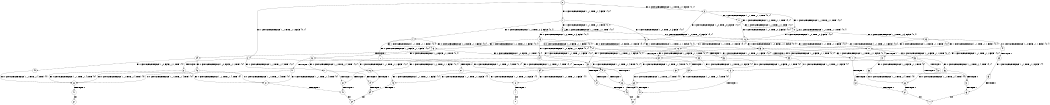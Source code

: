 digraph BCG {
size = "7, 10.5";
center = TRUE;
node [shape = circle];
0 [peripheries = 2];
0 -> 1 [label = "EX !0 !ATOMIC_EXCH_BRANCH (1, +1, TRUE, +1, 4, FALSE) !{0, 1}"];
0 -> 2 [label = "EX !1 !ATOMIC_EXCH_BRANCH (1, +1, TRUE, +1, 1, FALSE) !{0, 1}"];
0 -> 3 [label = "EX !0 !ATOMIC_EXCH_BRANCH (1, +1, TRUE, +1, 4, FALSE) !{0, 1}"];
1 -> 4 [label = "EX !0 !ATOMIC_EXCH_BRANCH (1, +0, TRUE, +0, 3, FALSE) !{0, 1}"];
1 -> 5 [label = "EX !1 !ATOMIC_EXCH_BRANCH (1, +1, TRUE, +1, 1, TRUE) !{0, 1}"];
1 -> 6 [label = "EX !0 !ATOMIC_EXCH_BRANCH (1, +0, TRUE, +0, 3, FALSE) !{0, 1}"];
2 -> 7 [label = "EX !0 !ATOMIC_EXCH_BRANCH (1, +1, TRUE, +1, 4, TRUE) !{0, 1}"];
2 -> 8 [label = "TERMINATE !1"];
2 -> 9 [label = "EX !0 !ATOMIC_EXCH_BRANCH (1, +1, TRUE, +1, 4, TRUE) !{0, 1}"];
3 -> 10 [label = "EX !1 !ATOMIC_EXCH_BRANCH (1, +1, TRUE, +1, 1, TRUE) !{0, 1}"];
3 -> 6 [label = "EX !0 !ATOMIC_EXCH_BRANCH (1, +0, TRUE, +0, 3, FALSE) !{0, 1}"];
3 -> 11 [label = "EX !1 !ATOMIC_EXCH_BRANCH (1, +1, TRUE, +1, 1, TRUE) !{0, 1}"];
4 -> 12 [label = "EX !0 !ATOMIC_EXCH_BRANCH (1, +0, FALSE, +1, 1, FALSE) !{0, 1}"];
4 -> 13 [label = "EX !1 !ATOMIC_EXCH_BRANCH (1, +1, TRUE, +1, 1, FALSE) !{0, 1}"];
4 -> 14 [label = "EX !0 !ATOMIC_EXCH_BRANCH (1, +0, FALSE, +1, 1, FALSE) !{0, 1}"];
5 -> 15 [label = "EX !0 !ATOMIC_EXCH_BRANCH (1, +0, TRUE, +0, 3, FALSE) !{0, 1}"];
5 -> 5 [label = "EX !1 !ATOMIC_EXCH_BRANCH (1, +1, TRUE, +1, 1, TRUE) !{0, 1}"];
5 -> 16 [label = "EX !0 !ATOMIC_EXCH_BRANCH (1, +0, TRUE, +0, 3, FALSE) !{0, 1}"];
6 -> 17 [label = "EX !1 !ATOMIC_EXCH_BRANCH (1, +1, TRUE, +1, 1, FALSE) !{0, 1}"];
6 -> 14 [label = "EX !0 !ATOMIC_EXCH_BRANCH (1, +0, FALSE, +1, 1, FALSE) !{0, 1}"];
6 -> 18 [label = "EX !1 !ATOMIC_EXCH_BRANCH (1, +1, TRUE, +1, 1, FALSE) !{0, 1}"];
7 -> 19 [label = "TERMINATE !0"];
7 -> 20 [label = "TERMINATE !1"];
8 -> 21 [label = "EX !0 !ATOMIC_EXCH_BRANCH (1, +1, TRUE, +1, 4, TRUE) !{0}"];
8 -> 22 [label = "EX !0 !ATOMIC_EXCH_BRANCH (1, +1, TRUE, +1, 4, TRUE) !{0}"];
9 -> 23 [label = "TERMINATE !0"];
9 -> 24 [label = "TERMINATE !1"];
10 -> 25 [label = "EX !0 !ATOMIC_EXCH_BRANCH (1, +0, TRUE, +0, 3, FALSE) !{0, 1}"];
10 -> 10 [label = "EX !1 !ATOMIC_EXCH_BRANCH (1, +1, TRUE, +1, 1, TRUE) !{0, 1}"];
10 -> 16 [label = "EX !0 !ATOMIC_EXCH_BRANCH (1, +0, TRUE, +0, 3, FALSE) !{0, 1}"];
11 -> 10 [label = "EX !1 !ATOMIC_EXCH_BRANCH (1, +1, TRUE, +1, 1, TRUE) !{0, 1}"];
11 -> 16 [label = "EX !0 !ATOMIC_EXCH_BRANCH (1, +0, TRUE, +0, 3, FALSE) !{0, 1}"];
11 -> 11 [label = "EX !1 !ATOMIC_EXCH_BRANCH (1, +1, TRUE, +1, 1, TRUE) !{0, 1}"];
12 -> 26 [label = "EX !1 !ATOMIC_EXCH_BRANCH (1, +1, TRUE, +1, 1, FALSE) !{0, 1}"];
12 -> 27 [label = "TERMINATE !0"];
13 -> 28 [label = "EX !0 !ATOMIC_EXCH_BRANCH (1, +0, FALSE, +1, 1, TRUE) !{0, 1}"];
13 -> 29 [label = "TERMINATE !1"];
13 -> 30 [label = "EX !0 !ATOMIC_EXCH_BRANCH (1, +0, FALSE, +1, 1, TRUE) !{0, 1}"];
14 -> 31 [label = "EX !1 !ATOMIC_EXCH_BRANCH (1, +1, TRUE, +1, 1, FALSE) !{0, 1}"];
14 -> 32 [label = "EX !1 !ATOMIC_EXCH_BRANCH (1, +1, TRUE, +1, 1, FALSE) !{0, 1}"];
14 -> 33 [label = "TERMINATE !0"];
15 -> 34 [label = "EX !0 !ATOMIC_EXCH_BRANCH (1, +0, FALSE, +1, 1, FALSE) !{0, 1}"];
15 -> 13 [label = "EX !1 !ATOMIC_EXCH_BRANCH (1, +1, TRUE, +1, 1, FALSE) !{0, 1}"];
15 -> 35 [label = "EX !0 !ATOMIC_EXCH_BRANCH (1, +0, FALSE, +1, 1, FALSE) !{0, 1}"];
16 -> 17 [label = "EX !1 !ATOMIC_EXCH_BRANCH (1, +1, TRUE, +1, 1, FALSE) !{0, 1}"];
16 -> 35 [label = "EX !0 !ATOMIC_EXCH_BRANCH (1, +0, FALSE, +1, 1, FALSE) !{0, 1}"];
16 -> 18 [label = "EX !1 !ATOMIC_EXCH_BRANCH (1, +1, TRUE, +1, 1, FALSE) !{0, 1}"];
17 -> 36 [label = "EX !0 !ATOMIC_EXCH_BRANCH (1, +0, FALSE, +1, 1, TRUE) !{0, 1}"];
17 -> 37 [label = "TERMINATE !1"];
17 -> 30 [label = "EX !0 !ATOMIC_EXCH_BRANCH (1, +0, FALSE, +1, 1, TRUE) !{0, 1}"];
18 -> 30 [label = "EX !0 !ATOMIC_EXCH_BRANCH (1, +0, FALSE, +1, 1, TRUE) !{0, 1}"];
18 -> 38 [label = "TERMINATE !1"];
19 -> 39 [label = "TERMINATE !1"];
20 -> 40 [label = "TERMINATE !0"];
21 -> 40 [label = "TERMINATE !0"];
22 -> 41 [label = "TERMINATE !0"];
23 -> 42 [label = "TERMINATE !1"];
24 -> 43 [label = "TERMINATE !0"];
25 -> 44 [label = "EX !0 !ATOMIC_EXCH_BRANCH (1, +0, FALSE, +1, 1, FALSE) !{0, 1}"];
25 -> 17 [label = "EX !1 !ATOMIC_EXCH_BRANCH (1, +1, TRUE, +1, 1, FALSE) !{0, 1}"];
25 -> 35 [label = "EX !0 !ATOMIC_EXCH_BRANCH (1, +0, FALSE, +1, 1, FALSE) !{0, 1}"];
26 -> 19 [label = "TERMINATE !0"];
26 -> 20 [label = "TERMINATE !1"];
27 -> 45 [label = "EX !1 !ATOMIC_EXCH_BRANCH (1, +1, TRUE, +1, 1, FALSE) !{1}"];
27 -> 46 [label = "EX !1 !ATOMIC_EXCH_BRANCH (1, +1, TRUE, +1, 1, FALSE) !{1}"];
28 -> 7 [label = "EX !0 !ATOMIC_EXCH_BRANCH (1, +1, TRUE, +1, 4, TRUE) !{0, 1}"];
28 -> 47 [label = "TERMINATE !1"];
28 -> 9 [label = "EX !0 !ATOMIC_EXCH_BRANCH (1, +1, TRUE, +1, 4, TRUE) !{0, 1}"];
29 -> 48 [label = "EX !0 !ATOMIC_EXCH_BRANCH (1, +0, FALSE, +1, 1, TRUE) !{0}"];
29 -> 49 [label = "EX !0 !ATOMIC_EXCH_BRANCH (1, +0, FALSE, +1, 1, TRUE) !{0}"];
30 -> 9 [label = "EX !0 !ATOMIC_EXCH_BRANCH (1, +1, TRUE, +1, 4, TRUE) !{0, 1}"];
30 -> 50 [label = "TERMINATE !1"];
31 -> 51 [label = "TERMINATE !0"];
31 -> 52 [label = "TERMINATE !1"];
32 -> 23 [label = "TERMINATE !0"];
32 -> 24 [label = "TERMINATE !1"];
33 -> 53 [label = "EX !1 !ATOMIC_EXCH_BRANCH (1, +1, TRUE, +1, 1, FALSE) !{1}"];
34 -> 26 [label = "EX !1 !ATOMIC_EXCH_BRANCH (1, +1, TRUE, +1, 1, FALSE) !{0, 1}"];
34 -> 54 [label = "TERMINATE !0"];
35 -> 31 [label = "EX !1 !ATOMIC_EXCH_BRANCH (1, +1, TRUE, +1, 1, FALSE) !{0, 1}"];
35 -> 32 [label = "EX !1 !ATOMIC_EXCH_BRANCH (1, +1, TRUE, +1, 1, FALSE) !{0, 1}"];
35 -> 55 [label = "TERMINATE !0"];
36 -> 56 [label = "EX !0 !ATOMIC_EXCH_BRANCH (1, +1, TRUE, +1, 4, TRUE) !{0, 1}"];
36 -> 57 [label = "TERMINATE !1"];
36 -> 9 [label = "EX !0 !ATOMIC_EXCH_BRANCH (1, +1, TRUE, +1, 4, TRUE) !{0, 1}"];
37 -> 58 [label = "EX !0 !ATOMIC_EXCH_BRANCH (1, +0, FALSE, +1, 1, TRUE) !{0}"];
38 -> 59 [label = "EX !0 !ATOMIC_EXCH_BRANCH (1, +0, FALSE, +1, 1, TRUE) !{0}"];
39 -> 60 [label = "exit"];
40 -> 60 [label = "exit"];
41 -> 61 [label = "exit"];
42 -> 62 [label = "exit"];
43 -> 62 [label = "exit"];
44 -> 31 [label = "EX !1 !ATOMIC_EXCH_BRANCH (1, +1, TRUE, +1, 1, FALSE) !{0, 1}"];
44 -> 63 [label = "TERMINATE !0"];
45 -> 39 [label = "TERMINATE !1"];
46 -> 64 [label = "TERMINATE !1"];
47 -> 21 [label = "EX !0 !ATOMIC_EXCH_BRANCH (1, +1, TRUE, +1, 4, TRUE) !{0}"];
47 -> 22 [label = "EX !0 !ATOMIC_EXCH_BRANCH (1, +1, TRUE, +1, 4, TRUE) !{0}"];
48 -> 21 [label = "EX !0 !ATOMIC_EXCH_BRANCH (1, +1, TRUE, +1, 4, TRUE) !{0}"];
48 -> 22 [label = "EX !0 !ATOMIC_EXCH_BRANCH (1, +1, TRUE, +1, 4, TRUE) !{0}"];
49 -> 22 [label = "EX !0 !ATOMIC_EXCH_BRANCH (1, +1, TRUE, +1, 4, TRUE) !{0}"];
50 -> 65 [label = "EX !0 !ATOMIC_EXCH_BRANCH (1, +1, TRUE, +1, 4, TRUE) !{0}"];
51 -> 66 [label = "TERMINATE !1"];
52 -> 67 [label = "TERMINATE !0"];
53 -> 42 [label = "TERMINATE !1"];
54 -> 45 [label = "EX !1 !ATOMIC_EXCH_BRANCH (1, +1, TRUE, +1, 1, FALSE) !{1}"];
54 -> 46 [label = "EX !1 !ATOMIC_EXCH_BRANCH (1, +1, TRUE, +1, 1, FALSE) !{1}"];
55 -> 53 [label = "EX !1 !ATOMIC_EXCH_BRANCH (1, +1, TRUE, +1, 1, FALSE) !{1}"];
56 -> 51 [label = "TERMINATE !0"];
56 -> 52 [label = "TERMINATE !1"];
57 -> 68 [label = "EX !0 !ATOMIC_EXCH_BRANCH (1, +1, TRUE, +1, 4, TRUE) !{0}"];
58 -> 68 [label = "EX !0 !ATOMIC_EXCH_BRANCH (1, +1, TRUE, +1, 4, TRUE) !{0}"];
59 -> 65 [label = "EX !0 !ATOMIC_EXCH_BRANCH (1, +1, TRUE, +1, 4, TRUE) !{0}"];
63 -> 69 [label = "EX !1 !ATOMIC_EXCH_BRANCH (1, +1, TRUE, +1, 1, FALSE) !{1}"];
64 -> 70 [label = "exit"];
65 -> 43 [label = "TERMINATE !0"];
66 -> 71 [label = "exit"];
67 -> 71 [label = "exit"];
68 -> 67 [label = "TERMINATE !0"];
69 -> 66 [label = "TERMINATE !1"];
}
